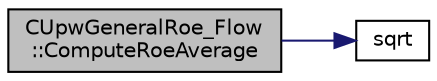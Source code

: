 digraph "CUpwGeneralRoe_Flow::ComputeRoeAverage"
{
 // LATEX_PDF_SIZE
  edge [fontname="Helvetica",fontsize="10",labelfontname="Helvetica",labelfontsize="10"];
  node [fontname="Helvetica",fontsize="10",shape=record];
  rankdir="LR";
  Node1 [label="CUpwGeneralRoe_Flow\l::ComputeRoeAverage",height=0.2,width=0.4,color="black", fillcolor="grey75", style="filled", fontcolor="black",tooltip="Compute the Average for a general fluid flux between two nodes i and j. Using the approach of Vinokur..."];
  Node1 -> Node2 [color="midnightblue",fontsize="10",style="solid",fontname="Helvetica"];
  Node2 [label="sqrt",height=0.2,width=0.4,color="black", fillcolor="white", style="filled",URL="$group__SIMD.html#ga54a1925ab40fb4249ea255072520de35",tooltip=" "];
}
